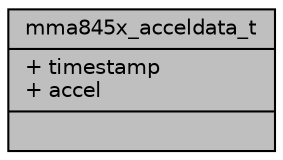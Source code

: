 digraph "mma845x_acceldata_t"
{
  edge [fontname="Helvetica",fontsize="10",labelfontname="Helvetica",labelfontsize="10"];
  node [fontname="Helvetica",fontsize="10",shape=record];
  Node1 [label="{mma845x_acceldata_t\n|+ timestamp\l+ accel\l|}",height=0.2,width=0.4,color="black", fillcolor="grey75", style="filled", fontcolor="black"];
}
